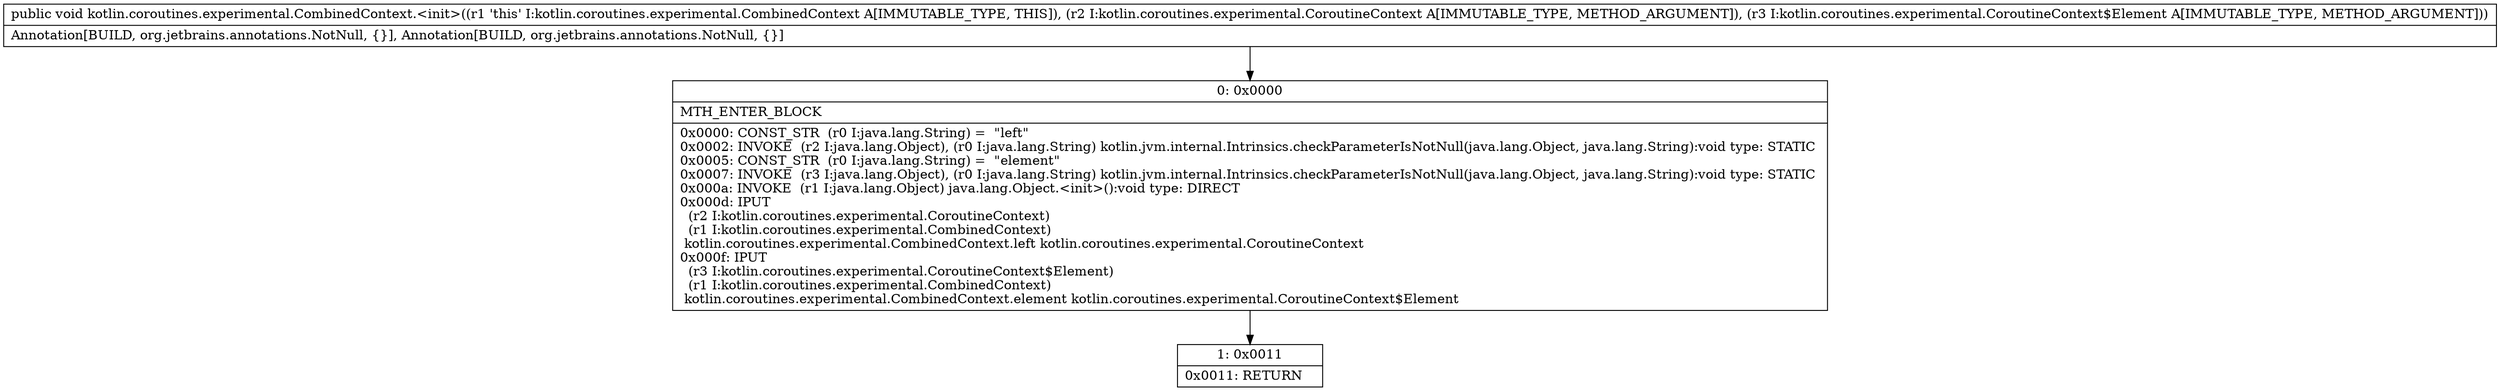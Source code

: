 digraph "CFG forkotlin.coroutines.experimental.CombinedContext.\<init\>(Lkotlin\/coroutines\/experimental\/CoroutineContext;Lkotlin\/coroutines\/experimental\/CoroutineContext$Element;)V" {
Node_0 [shape=record,label="{0\:\ 0x0000|MTH_ENTER_BLOCK\l|0x0000: CONST_STR  (r0 I:java.lang.String) =  \"left\" \l0x0002: INVOKE  (r2 I:java.lang.Object), (r0 I:java.lang.String) kotlin.jvm.internal.Intrinsics.checkParameterIsNotNull(java.lang.Object, java.lang.String):void type: STATIC \l0x0005: CONST_STR  (r0 I:java.lang.String) =  \"element\" \l0x0007: INVOKE  (r3 I:java.lang.Object), (r0 I:java.lang.String) kotlin.jvm.internal.Intrinsics.checkParameterIsNotNull(java.lang.Object, java.lang.String):void type: STATIC \l0x000a: INVOKE  (r1 I:java.lang.Object) java.lang.Object.\<init\>():void type: DIRECT \l0x000d: IPUT  \l  (r2 I:kotlin.coroutines.experimental.CoroutineContext)\l  (r1 I:kotlin.coroutines.experimental.CombinedContext)\l kotlin.coroutines.experimental.CombinedContext.left kotlin.coroutines.experimental.CoroutineContext \l0x000f: IPUT  \l  (r3 I:kotlin.coroutines.experimental.CoroutineContext$Element)\l  (r1 I:kotlin.coroutines.experimental.CombinedContext)\l kotlin.coroutines.experimental.CombinedContext.element kotlin.coroutines.experimental.CoroutineContext$Element \l}"];
Node_1 [shape=record,label="{1\:\ 0x0011|0x0011: RETURN   \l}"];
MethodNode[shape=record,label="{public void kotlin.coroutines.experimental.CombinedContext.\<init\>((r1 'this' I:kotlin.coroutines.experimental.CombinedContext A[IMMUTABLE_TYPE, THIS]), (r2 I:kotlin.coroutines.experimental.CoroutineContext A[IMMUTABLE_TYPE, METHOD_ARGUMENT]), (r3 I:kotlin.coroutines.experimental.CoroutineContext$Element A[IMMUTABLE_TYPE, METHOD_ARGUMENT]))  | Annotation[BUILD, org.jetbrains.annotations.NotNull, \{\}], Annotation[BUILD, org.jetbrains.annotations.NotNull, \{\}]\l}"];
MethodNode -> Node_0;
Node_0 -> Node_1;
}

